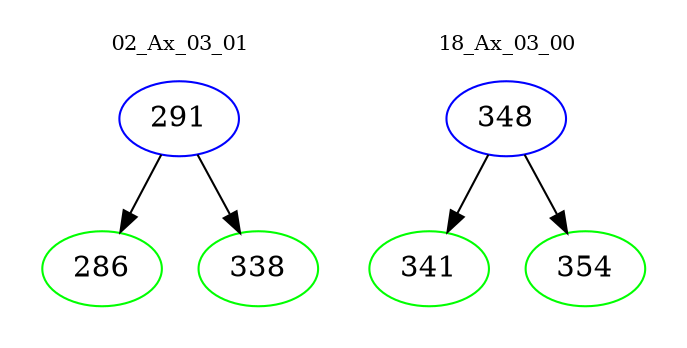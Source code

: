 digraph{
subgraph cluster_0 {
color = white
label = "02_Ax_03_01";
fontsize=10;
T0_291 [label="291", color="blue"]
T0_291 -> T0_286 [color="black"]
T0_286 [label="286", color="green"]
T0_291 -> T0_338 [color="black"]
T0_338 [label="338", color="green"]
}
subgraph cluster_1 {
color = white
label = "18_Ax_03_00";
fontsize=10;
T1_348 [label="348", color="blue"]
T1_348 -> T1_341 [color="black"]
T1_341 [label="341", color="green"]
T1_348 -> T1_354 [color="black"]
T1_354 [label="354", color="green"]
}
}
